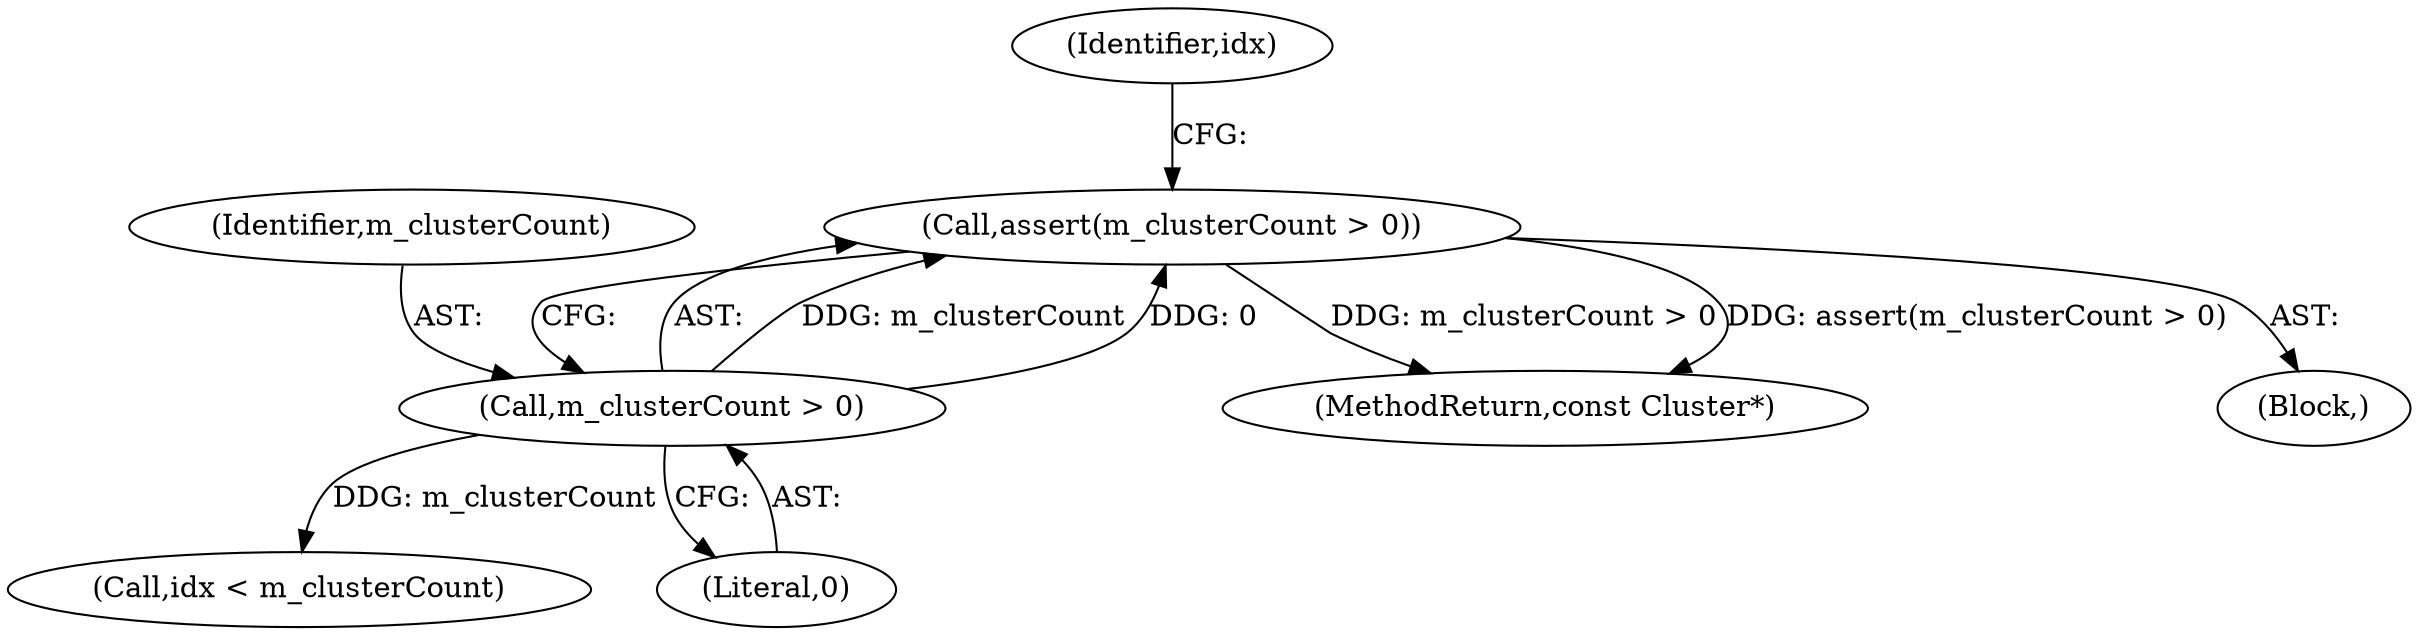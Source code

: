 digraph "0_Android_cc274e2abe8b2a6698a5c47d8aa4bb45f1f9538d_20@API" {
"1000148" [label="(Call,assert(m_clusterCount > 0))"];
"1000149" [label="(Call,m_clusterCount > 0)"];
"1000148" [label="(Call,assert(m_clusterCount > 0))"];
"1000150" [label="(Identifier,m_clusterCount)"];
"1000147" [label="(Block,)"];
"1000149" [label="(Call,m_clusterCount > 0)"];
"1000153" [label="(Call,idx < m_clusterCount)"];
"1000538" [label="(MethodReturn,const Cluster*)"];
"1000154" [label="(Identifier,idx)"];
"1000151" [label="(Literal,0)"];
"1000148" -> "1000147"  [label="AST: "];
"1000148" -> "1000149"  [label="CFG: "];
"1000149" -> "1000148"  [label="AST: "];
"1000154" -> "1000148"  [label="CFG: "];
"1000148" -> "1000538"  [label="DDG: m_clusterCount > 0"];
"1000148" -> "1000538"  [label="DDG: assert(m_clusterCount > 0)"];
"1000149" -> "1000148"  [label="DDG: m_clusterCount"];
"1000149" -> "1000148"  [label="DDG: 0"];
"1000149" -> "1000151"  [label="CFG: "];
"1000150" -> "1000149"  [label="AST: "];
"1000151" -> "1000149"  [label="AST: "];
"1000149" -> "1000153"  [label="DDG: m_clusterCount"];
}
